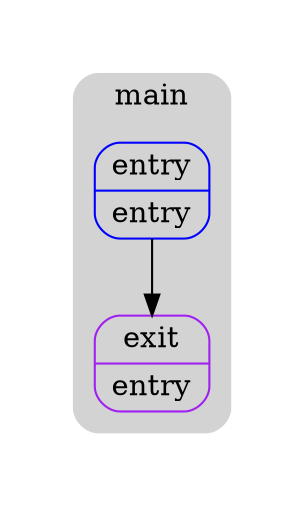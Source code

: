 digraph G {
  compound=true
  subgraph cluster_ {
    peripheries=0
    subgraph cluster_0_wrapper {
      peripheries=0
      margin=15
      subgraph cluster_0 {
        label="main"
        color=darkgray
        style=rounded
        bgcolor=lightgray
        margin=10
        cluster_0_0[label="{entry|entry}",shape=Mrecord,color=blue]
        cluster_0_exit[label="{exit|entry}",shape=Mrecord,color=purple]
        cluster_0_0 -> cluster_0_exit [color=black]
      }
    }
  }
}
